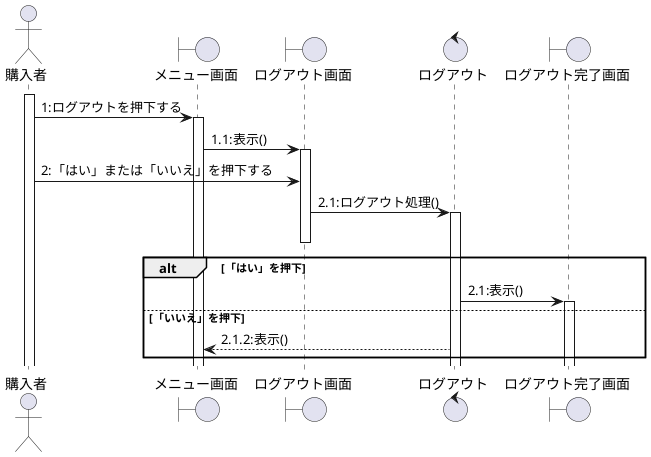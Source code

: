 @startuml

actor 購入者
boundary メニュー画面
boundary ログアウト画面
control ログアウト
boundary ログアウト完了画面

activate 購入者
購入者 -> メニュー画面:1:ログアウトを押下する
activate メニュー画面
メニュー画面 -> ログアウト画面:1.1:表示()
activate ログアウト画面
購入者 -> ログアウト画面:2:「はい」または「いいえ」を押下する
ログアウト画面 -> ログアウト:2.1:ログアウト処理()
activate ログアウト
deactivate ログアウト画面
alt 「はい」を押下
    ログアウト -> ログアウト完了画面:2.1:表示()
    activate ログアウト完了画面
else 「いいえ」を押下
    ログアウト --> メニュー画面:2.1.2:表示()
end
@enduml